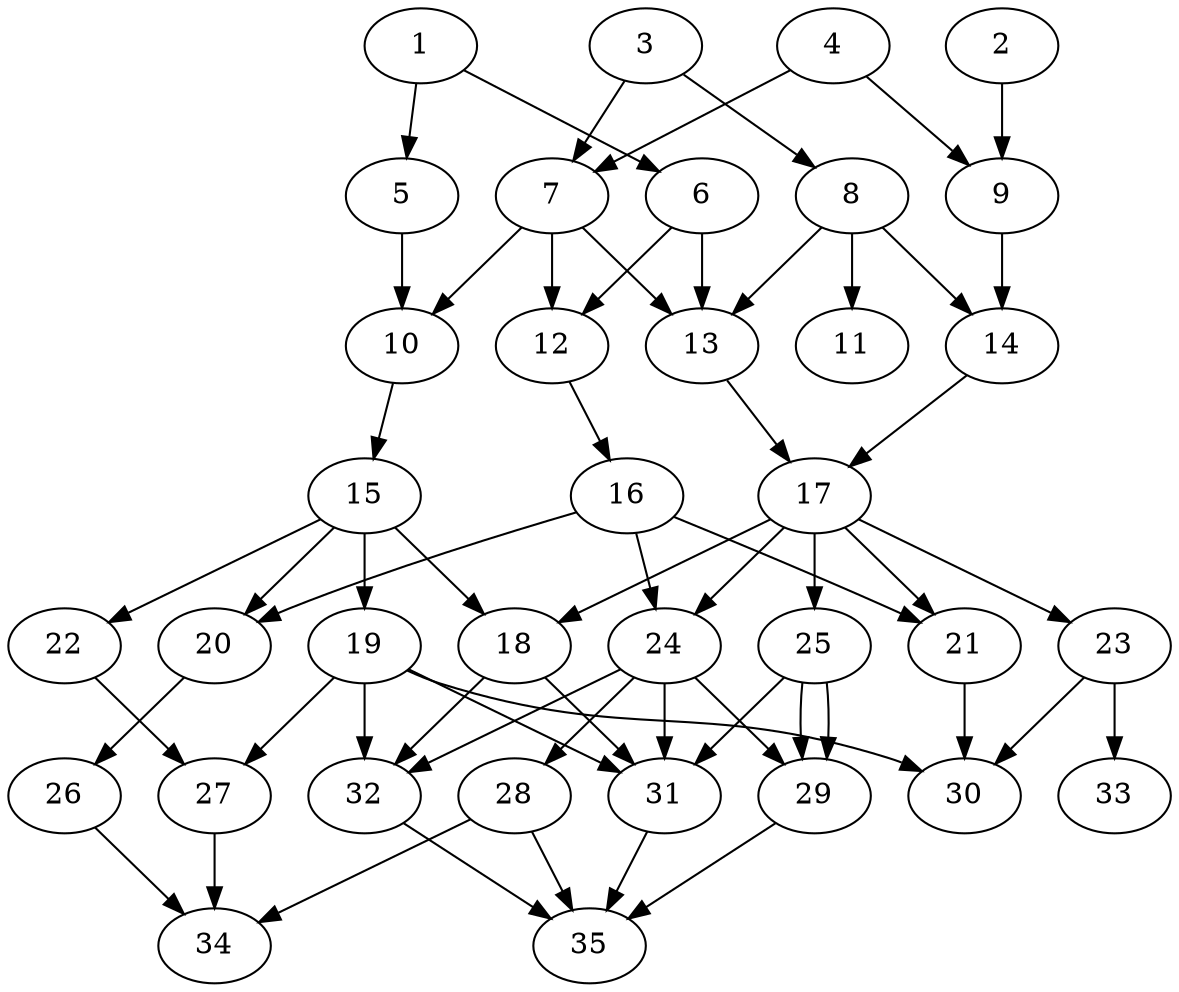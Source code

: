 // DAG (tier=2-normal, mode=data, n=35, ccr=0.407, fat=0.519, density=0.507, regular=0.409, jump=0.165, mindata=2097152, maxdata=16777216)
// DAG automatically generated by daggen at Sun Aug 24 16:33:34 2025
// /home/ermia/Project/Environments/daggen/bin/daggen --dot --ccr 0.407 --fat 0.519 --regular 0.409 --density 0.507 --jump 0.165 --mindata 2097152 --maxdata 16777216 -n 35 
digraph G {
  1 [size="350227396288438400", alpha="0.17", expect_size="175113698144219200"]
  1 -> 5 [size ="239206190284800"]
  1 -> 6 [size ="239206190284800"]
  2 [size="289045019269330304", alpha="0.18", expect_size="144522509634665152"]
  2 -> 9 [size ="250261067005952"]
  3 [size="152804735937759072", alpha="0.06", expect_size="76402367968879536"]
  3 -> 7 [size ="115461639372800"]
  3 -> 8 [size ="115461639372800"]
  4 [size="19440195999419204", alpha="0.01", expect_size="9720097999709602"]
  4 -> 7 [size ="433296508977152"]
  4 -> 9 [size ="433296508977152"]
  5 [size="987876525548475777024", alpha="0.11", expect_size="493938262774237888512"]
  5 -> 10 [size ="793521011294208"]
  6 [size="3755910065257709568000", alpha="0.08", expect_size="1877955032628854784000"]
  6 -> 12 [size ="1933007074099200"]
  6 -> 13 [size ="1933007074099200"]
  7 [size="70068235598114586624", alpha="0.06", expect_size="35034117799057293312"]
  7 -> 10 [size ="135968229163008"]
  7 -> 12 [size ="135968229163008"]
  7 -> 13 [size ="135968229163008"]
  8 [size="31514649889218752", alpha="0.14", expect_size="15757324944609376"]
  8 -> 11 [size ="679477248000000"]
  8 -> 13 [size ="679477248000000"]
  8 -> 14 [size ="679477248000000"]
  9 [size="4656444786445276", alpha="0.07", expect_size="2328222393222638"]
  9 -> 14 [size ="125116457418752"]
  10 [size="60166394776874328", alpha="0.19", expect_size="30083197388437164"]
  10 -> 15 [size ="1661594299793408"]
  11 [size="64640374455469528", alpha="0.05", expect_size="32320187227734764"]
  12 [size="63840388870148456448", alpha="0.13", expect_size="31920194435074228224"]
  12 -> 16 [size ="127787096604672"]
  13 [size="67958974883424736", alpha="0.19", expect_size="33979487441712368"]
  13 -> 17 [size ="59220628078592"]
  14 [size="250552236491355008", alpha="0.06", expect_size="125276118245677504"]
  14 -> 17 [size ="178662460620800"]
  15 [size="2416098265615570", alpha="0.12", expect_size="1208049132807785"]
  15 -> 18 [size ="120367666429952"]
  15 -> 19 [size ="120367666429952"]
  15 -> 20 [size ="120367666429952"]
  15 -> 22 [size ="120367666429952"]
  16 [size="924326293551655936", alpha="0.01", expect_size="462163146775827968"]
  16 -> 20 [size ="1878387974995968"]
  16 -> 21 [size ="1878387974995968"]
  16 -> 24 [size ="1878387974995968"]
  17 [size="1112202572196497850368", alpha="0.08", expect_size="556101286098248925184"]
  17 -> 18 [size ="858774717857792"]
  17 -> 21 [size ="858774717857792"]
  17 -> 23 [size ="858774717857792"]
  17 -> 24 [size ="858774717857792"]
  17 -> 25 [size ="858774717857792"]
  18 [size="450813981874483888128", alpha="0.06", expect_size="225406990937241944064"]
  18 -> 31 [size ="470350458519552"]
  18 -> 32 [size ="470350458519552"]
  19 [size="67083368249497223168", alpha="0.05", expect_size="33541684124748611584"]
  19 -> 27 [size ="132078834286592"]
  19 -> 30 [size ="132078834286592"]
  19 -> 31 [size ="132078834286592"]
  19 -> 32 [size ="132078834286592"]
  20 [size="19282401473483908", alpha="0.07", expect_size="9641200736741954"]
  20 -> 26 [size ="345855940886528"]
  21 [size="134353861889953200", alpha="0.07", expect_size="67176930944976600"]
  21 -> 30 [size ="190065724620800"]
  22 [size="1112862241557839872000", alpha="0.14", expect_size="556431120778919936000"]
  22 -> 27 [size ="859114255155200"]
  23 [size="3385075609864427798528", alpha="0.16", expect_size="1692537804932213899264"]
  23 -> 30 [size ="1803580658941952"]
  23 -> 33 [size ="1803580658941952"]
  24 [size="752661668107776384", alpha="0.18", expect_size="376330834053888192"]
  24 -> 28 [size ="391663176384512"]
  24 -> 29 [size ="391663176384512"]
  24 -> 31 [size ="391663176384512"]
  24 -> 32 [size ="391663176384512"]
  25 [size="13177390529018506", alpha="0.17", expect_size="6588695264509253"]
  25 -> 29 [size ="684923937619968"]
  25 -> 29 [size ="684923937619968"]
  25 -> 31 [size ="684923937619968"]
  26 [size="78061140975228992", alpha="0.20", expect_size="39030570487614496"]
  26 -> 34 [size ="1746232905039872"]
  27 [size="662322439627273472", alpha="0.12", expect_size="331161219813636736"]
  27 -> 34 [size ="314806640836608"]
  28 [size="1014934536011074502656", alpha="0.15", expect_size="507467268005537251328"]
  28 -> 34 [size ="807945390522368"]
  28 -> 35 [size ="807945390522368"]
  29 [size="335537786985375596544", alpha="0.18", expect_size="167768893492687798272"]
  29 -> 35 [size ="386293687123968"]
  30 [size="98820536991704544", alpha="0.16", expect_size="49410268495852272"]
  31 [size="204599343819466656", alpha="0.08", expect_size="102299671909733328"]
  31 -> 35 [size ="83500413747200"]
  32 [size="19511363665990752", alpha="0.19", expect_size="9755681832995376"]
  32 -> 35 [size ="670147807281152"]
  33 [size="1752865145487805952", alpha="0.09", expect_size="876432572743902976"]
  34 [size="801082178191536768", alpha="0.11", expect_size="400541089095768384"]
  35 [size="2541108556181518336", alpha="0.04", expect_size="1270554278090759168"]
}
